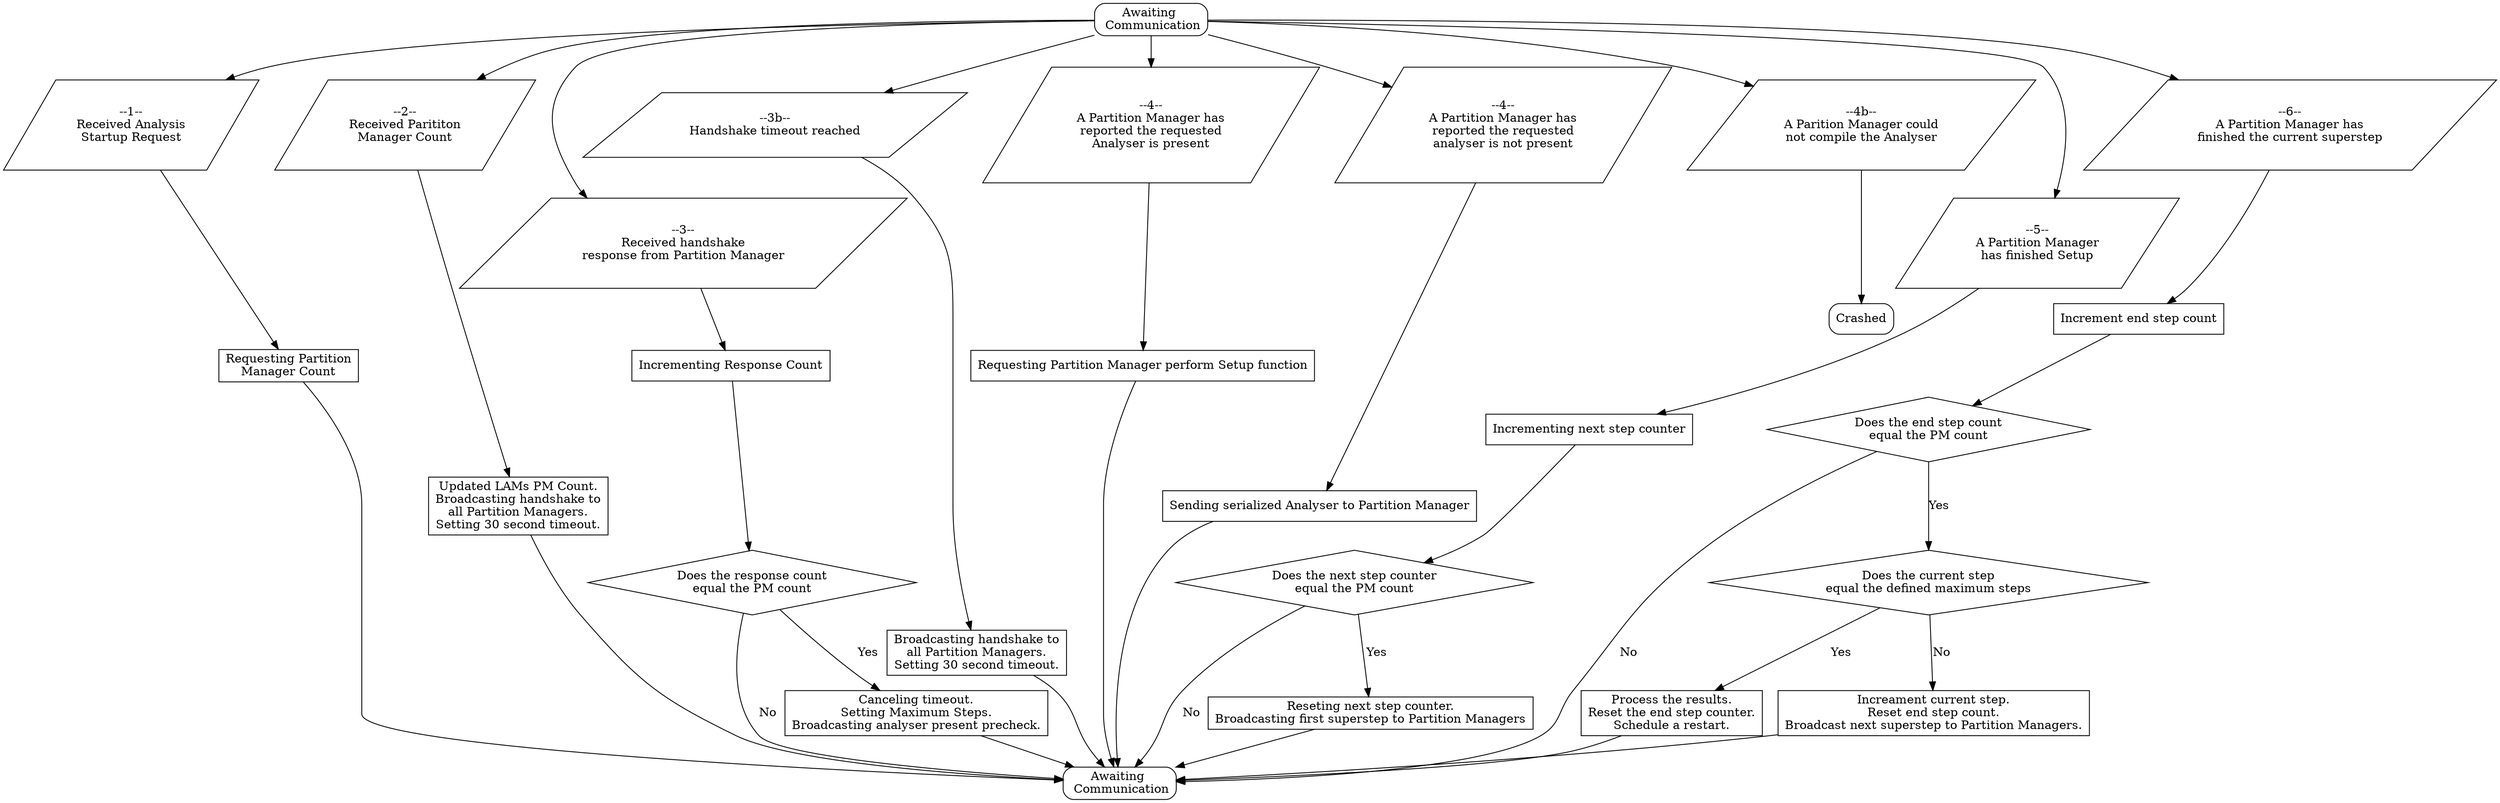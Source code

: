 digraph {

    node[shape="box", style="rounded"]
       AC;Crashed;AC2;

    node[shape="parallelogram", style=""]
       StartAnalysis; PartitionCount; NetworkSize; NetworkTimeout; AnalyserPresent;
       ClassMissing; FailedToCompile; Ready; EndStep;

    node[shape="box", style=""]
      NetworkRequest; UpdatePC; UpdateResponses; EnoughResponses; TimeoutHandler;
      SetupHandler; CompileCode; IncrementReady; ProcessReady; IncreamentEndStep;
      Finished; NextSuperstep;

    node[shape="diamond", style=""]
       ResponseCheck; AllReady; AllEndStep; AllFinished;

    #Startup[label="Startup"]

    #Zookeeper[label="Received \n Zookeeper connection"]
    #connecting[label="Attempting to \n join Cluster"]

    #did_connect[label="Was the \n connection successful"]

    AC[label="Awaiting \n Communication"]
    AC2[label="Awaiting \n Communication"]
    Crashed[label="Crashed"]

    StartAnalysis[label="--1--\nReceived Analysis\nStartup Request"]
    NetworkRequest[label="Requesting Partition\nManager Count"]

    PartitionCount[label="--2--\nReceived Parititon\nManager Count"]
    UpdatePC[label="Updated LAMs PM Count.\nBroadcasting handshake to\nall Partition Managers.\nSetting 30 second timeout."]

    NetworkTimeout[label="--3b--\nHandshake timeout reached"]
    TimeoutHandler[label="Broadcasting handshake to\nall Partition Managers.\nSetting 30 second timeout."]

    NetworkSize[label="--3--\nReceived handshake\nresponse from Partition Manager"]
    UpdateResponses[label="Incrementing Response Count"]
    ResponseCheck[label="Does the response count\nequal the PM count"]
    EnoughResponses[label="Canceling timeout.\nSetting Maximum Steps.\nBroadcasting analyser present precheck."]

    AnalyserPresent[label="--4--\nA Partition Manager has\nreported the requested\nAnalyser is present"]
    SetupHandler[label="Requesting Partition Manager perform Setup function"]

    ClassMissing[label="--4--\nA Partition Manager has\nreported the requested\nanalyser is not present"]
    CompileCode[label="Sending serialized Analyser to Partition Manager"]

    FailedToCompile[label="--4b--\nA Parition Manager could\nnot compile the Analyser"]

    Ready[label="--5--\nA Partition Manager\nhas finished Setup"]
    IncrementReady[label="Incrementing next step counter"]
    AllReady[label="Does the next step counter\nequal the PM count"]
    ProcessReady[label="Reseting next step counter.\nBroadcasting first superstep to Partition Managers"]

    EndStep[label="--6--\nA Partition Manager has\nfinished the current superstep"]
    IncreamentEndStep[label="Increment end step count"]
    AllEndStep[label="Does the end step count\nequal the PM count"]
    AllFinished[label="Does the current step\nequal the defined maximum steps"]
    Finished[label="Process the results.\nReset the end step counter.\nSchedule a restart."]
    NextSuperstep[label="Increament current step.\nReset end step count.\nBroadcast next superstep to Partition Managers."]


    #Startup -> Zookeeper
    #Zookeeper -> connecting
    #connecting -> did_connect
    #did_connect -> Crashed [label = "No"]
    #did_connect -> AC [label = "Yes"]

    AC -> StartAnalysis-> NetworkRequest -> AC2

    AC -> PartitionCount -> UpdatePC -> AC2

    AC -> NetworkSize -> UpdateResponses -> ResponseCheck
    ResponseCheck -> AC2[label="No"]
    ResponseCheck -> EnoughResponses[label="Yes"]
    EnoughResponses -> AC2

    AC -> NetworkTimeout -> TimeoutHandler-> AC2

    AC -> AnalyserPresent -> SetupHandler -> AC2

    AC -> ClassMissing -> CompileCode -> AC2

    AC -> FailedToCompile -> Crashed

    AC -> Ready -> IncrementReady -> AllReady
    AllReady -> AC2[label="No"]
    AllReady -> ProcessReady[label="Yes"]
    ProcessReady -> AC2

    AC -> EndStep -> IncreamentEndStep -> AllEndStep
    AllEndStep -> AC2[label="No"]
    AllEndStep -> AllFinished[label="Yes"]
    AllFinished -> NextSuperstep[label="No"]
    AllFinished -> Finished[label="Yes"]
    Finished -> AC2
    NextSuperstep -> AC2

}#[label=""]
